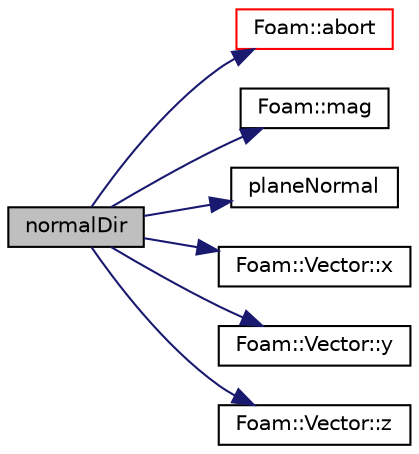 digraph "normalDir"
{
  bgcolor="transparent";
  edge [fontname="Helvetica",fontsize="10",labelfontname="Helvetica",labelfontsize="10"];
  node [fontname="Helvetica",fontsize="10",shape=record];
  rankdir="LR";
  Node1 [label="normalDir",height=0.2,width=0.4,color="black", fillcolor="grey75", style="filled", fontcolor="black"];
  Node1 -> Node2 [color="midnightblue",fontsize="10",style="solid",fontname="Helvetica"];
  Node2 [label="Foam::abort",height=0.2,width=0.4,color="red",URL="$a10909.html#a447107a607d03e417307c203fa5fb44b"];
  Node1 -> Node3 [color="midnightblue",fontsize="10",style="solid",fontname="Helvetica"];
  Node3 [label="Foam::mag",height=0.2,width=0.4,color="black",URL="$a10909.html#a929da2a3fdcf3dacbbe0487d3a330dae"];
  Node1 -> Node4 [color="midnightblue",fontsize="10",style="solid",fontname="Helvetica"];
  Node4 [label="planeNormal",height=0.2,width=0.4,color="black",URL="$a02801.html#aa0e3fb8fcbc46d59eea22e1898fc28e0",tooltip="Return plane normal. "];
  Node1 -> Node5 [color="midnightblue",fontsize="10",style="solid",fontname="Helvetica"];
  Node5 [label="Foam::Vector::x",height=0.2,width=0.4,color="black",URL="$a02903.html#aeb7dc4a97968c543f58f9c7082e55757"];
  Node1 -> Node6 [color="midnightblue",fontsize="10",style="solid",fontname="Helvetica"];
  Node6 [label="Foam::Vector::y",height=0.2,width=0.4,color="black",URL="$a02903.html#a77c00b469d89c23bd35d2eb236140f70"];
  Node1 -> Node7 [color="midnightblue",fontsize="10",style="solid",fontname="Helvetica"];
  Node7 [label="Foam::Vector::z",height=0.2,width=0.4,color="black",URL="$a02903.html#ac72a74f7dde9500927f63515c3f0a2f3"];
}
